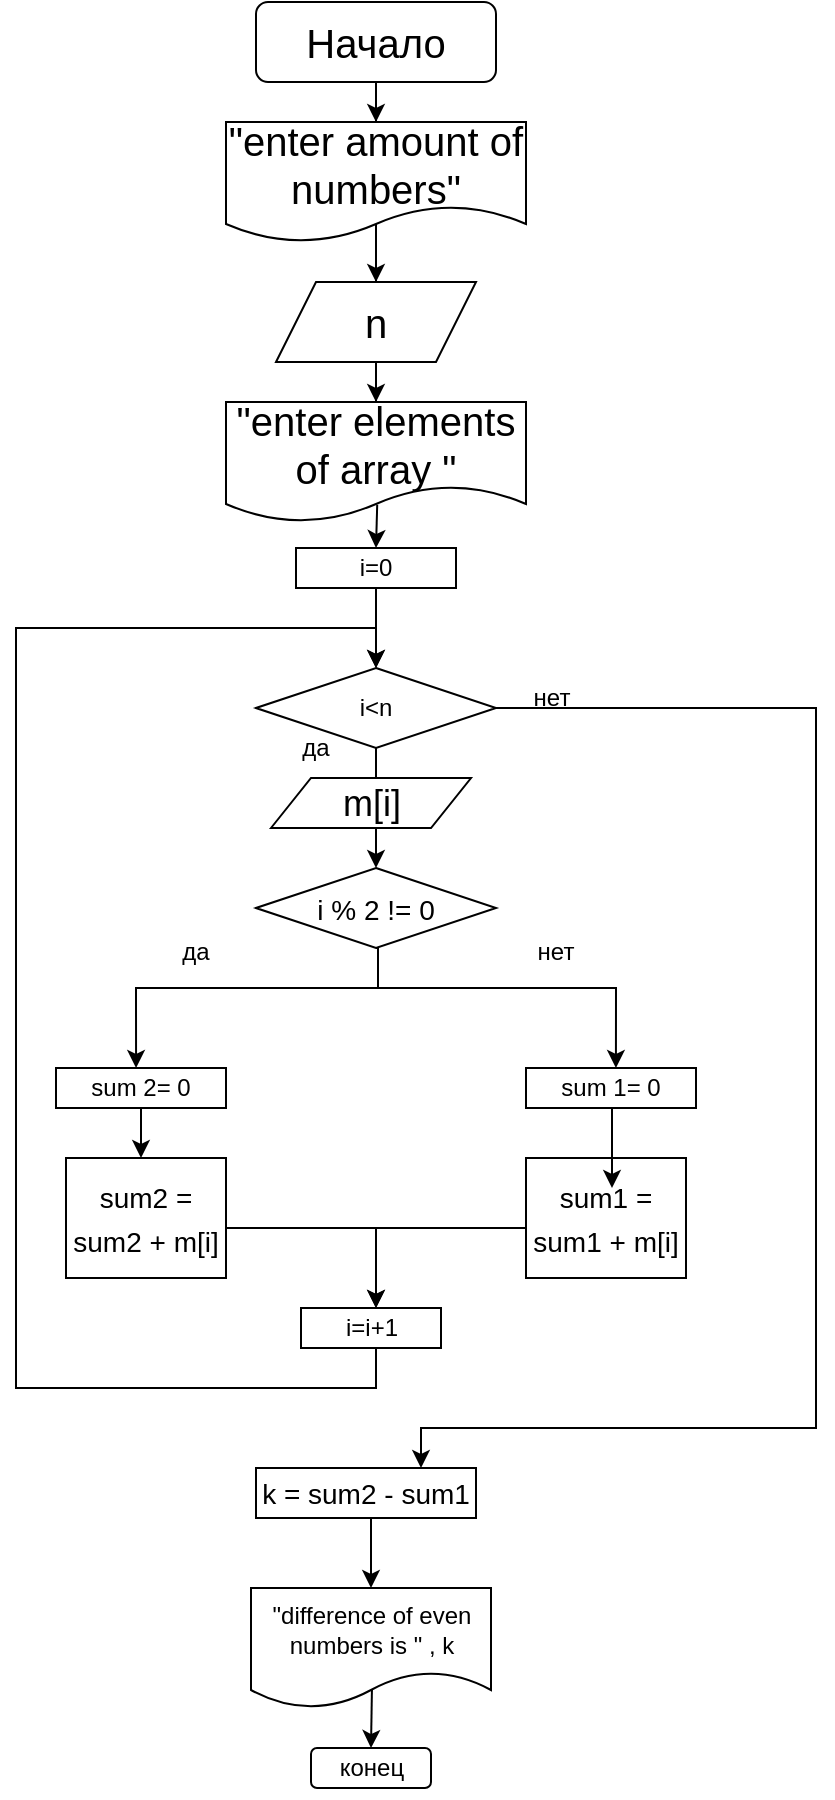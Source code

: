 <mxfile version="15.6.1" type="github"><diagram id="C5RBs43oDa-KdzZeNtuy" name="Page-1"><mxGraphModel dx="292" dy="574" grid="1" gridSize="20" guides="1" tooltips="1" connect="1" arrows="1" fold="1" page="1" pageScale="1" pageWidth="827" pageHeight="1169" math="0" shadow="0"><root><mxCell id="WIyWlLk6GJQsqaUBKTNV-0"/><mxCell id="WIyWlLk6GJQsqaUBKTNV-1" parent="WIyWlLk6GJQsqaUBKTNV-0"/><mxCell id="6rxGdcta7ztDB5Gd1GuF-130" value="" style="edgeStyle=orthogonalEdgeStyle;rounded=0;orthogonalLoop=1;jettySize=auto;html=1;" parent="WIyWlLk6GJQsqaUBKTNV-1" source="6rxGdcta7ztDB5Gd1GuF-131" target="6rxGdcta7ztDB5Gd1GuF-134" edge="1"><mxGeometry relative="1" as="geometry"/></mxCell><mxCell id="6rxGdcta7ztDB5Gd1GuF-131" value="i=0" style="whiteSpace=wrap;html=1;rounded=0;" parent="WIyWlLk6GJQsqaUBKTNV-1" vertex="1"><mxGeometry x="1260" y="280" width="80" height="20" as="geometry"/></mxCell><mxCell id="Hcy6HVX9xFuKbH1JVQTh-3" value="" style="edgeStyle=orthogonalEdgeStyle;rounded=0;orthogonalLoop=1;jettySize=auto;html=1;" parent="WIyWlLk6GJQsqaUBKTNV-1" source="6rxGdcta7ztDB5Gd1GuF-134" edge="1"><mxGeometry relative="1" as="geometry"><mxPoint x="1300" y="395" as="targetPoint"/></mxGeometry></mxCell><mxCell id="hYBSaN4shtBYQzPBx2wr-11" value="" style="edgeStyle=orthogonalEdgeStyle;rounded=0;orthogonalLoop=1;jettySize=auto;html=1;entryX=0.75;entryY=0;entryDx=0;entryDy=0;" edge="1" parent="WIyWlLk6GJQsqaUBKTNV-1" source="6rxGdcta7ztDB5Gd1GuF-134" target="Hcy6HVX9xFuKbH1JVQTh-15"><mxGeometry relative="1" as="geometry"><mxPoint x="1320" y="700" as="targetPoint"/><Array as="points"><mxPoint x="1520" y="360"/><mxPoint x="1520" y="720"/><mxPoint x="1322" y="720"/></Array></mxGeometry></mxCell><mxCell id="6rxGdcta7ztDB5Gd1GuF-134" value="i&amp;lt;n" style="rhombus;whiteSpace=wrap;html=1;rounded=0;" parent="WIyWlLk6GJQsqaUBKTNV-1" vertex="1"><mxGeometry x="1240" y="340" width="120" height="40" as="geometry"/></mxCell><mxCell id="Hcy6HVX9xFuKbH1JVQTh-11" value="" style="edgeStyle=orthogonalEdgeStyle;rounded=0;orthogonalLoop=1;jettySize=auto;html=1;" parent="WIyWlLk6GJQsqaUBKTNV-1" edge="1"><mxGeometry relative="1" as="geometry"><mxPoint x="1300" y="340" as="targetPoint"/><Array as="points"><mxPoint x="1300" y="700"/><mxPoint x="1120" y="700"/><mxPoint x="1120" y="320"/><mxPoint x="1300" y="320"/></Array><mxPoint x="1300" y="680" as="sourcePoint"/></mxGeometry></mxCell><mxCell id="6rxGdcta7ztDB5Gd1GuF-136" value="i=i+1" style="rounded=0;whiteSpace=wrap;html=1;" parent="WIyWlLk6GJQsqaUBKTNV-1" vertex="1"><mxGeometry x="1262.5" y="660" width="70" height="20" as="geometry"/></mxCell><mxCell id="6rxGdcta7ztDB5Gd1GuF-138" value="да" style="text;html=1;strokeColor=none;fillColor=none;align=center;verticalAlign=middle;whiteSpace=wrap;rounded=0;" parent="WIyWlLk6GJQsqaUBKTNV-1" vertex="1"><mxGeometry x="1240" y="365" width="60" height="30" as="geometry"/></mxCell><mxCell id="6rxGdcta7ztDB5Gd1GuF-139" value="нет" style="text;html=1;strokeColor=none;fillColor=none;align=center;verticalAlign=middle;whiteSpace=wrap;rounded=0;" parent="WIyWlLk6GJQsqaUBKTNV-1" vertex="1"><mxGeometry x="1357.5" y="340" width="60" height="30" as="geometry"/></mxCell><mxCell id="6rxGdcta7ztDB5Gd1GuF-140" value="" style="edgeStyle=orthogonalEdgeStyle;rounded=0;orthogonalLoop=1;jettySize=auto;html=1;fontSize=14;exitX=0.505;exitY=0.823;exitDx=0;exitDy=0;exitPerimeter=0;startArrow=none;entryX=0.593;entryY=0.014;entryDx=0;entryDy=0;entryPerimeter=0;" parent="WIyWlLk6GJQsqaUBKTNV-1" source="6rxGdcta7ztDB5Gd1GuF-142" target="6rxGdcta7ztDB5Gd1GuF-142" edge="1"><mxGeometry relative="1" as="geometry"><mxPoint x="1300" y="887" as="targetPoint"/></mxGeometry></mxCell><mxCell id="Hcy6HVX9xFuKbH1JVQTh-17" value="" style="edgeStyle=orthogonalEdgeStyle;rounded=0;orthogonalLoop=1;jettySize=auto;html=1;exitX=0.504;exitY=0.833;exitDx=0;exitDy=0;exitPerimeter=0;entryX=0.5;entryY=0;entryDx=0;entryDy=0;" parent="WIyWlLk6GJQsqaUBKTNV-1" source="6rxGdcta7ztDB5Gd1GuF-141" target="6rxGdcta7ztDB5Gd1GuF-142" edge="1"><mxGeometry relative="1" as="geometry"><mxPoint x="1300" y="900" as="targetPoint"/></mxGeometry></mxCell><mxCell id="6rxGdcta7ztDB5Gd1GuF-141" value="&quot;difference of even numbers is&amp;nbsp;&quot; , k" style="shape=document;whiteSpace=wrap;html=1;boundedLbl=1;" parent="WIyWlLk6GJQsqaUBKTNV-1" vertex="1"><mxGeometry x="1237.5" y="800" width="120" height="60" as="geometry"/></mxCell><mxCell id="Hcy6HVX9xFuKbH1JVQTh-13" value="" style="edgeStyle=orthogonalEdgeStyle;rounded=0;orthogonalLoop=1;jettySize=auto;html=1;entryX=0.5;entryY=0;entryDx=0;entryDy=0;exitX=0.535;exitY=1;exitDx=0;exitDy=0;exitPerimeter=0;" parent="WIyWlLk6GJQsqaUBKTNV-1" source="hYBSaN4shtBYQzPBx2wr-6" target="Hcy6HVX9xFuKbH1JVQTh-6" edge="1"><mxGeometry relative="1" as="geometry"><mxPoint x="1300" y="440" as="sourcePoint"/></mxGeometry></mxCell><mxCell id="6rxGdcta7ztDB5Gd1GuF-146" value="" style="edgeStyle=orthogonalEdgeStyle;rounded=0;orthogonalLoop=1;jettySize=auto;html=1;fontSize=18;exitX=0.498;exitY=0.96;exitDx=0;exitDy=0;exitPerimeter=0;entryX=0.471;entryY=0;entryDx=0;entryDy=0;entryPerimeter=0;" parent="WIyWlLk6GJQsqaUBKTNV-1" target="hYBSaN4shtBYQzPBx2wr-2" edge="1" source="Hcy6HVX9xFuKbH1JVQTh-6"><mxGeometry relative="1" as="geometry"><Array as="points"><mxPoint x="1301" y="478"/><mxPoint x="1301" y="500"/><mxPoint x="1180" y="500"/></Array><mxPoint x="1300" y="500" as="sourcePoint"/><mxPoint x="1170" y="540" as="targetPoint"/></mxGeometry></mxCell><mxCell id="Hcy6HVX9xFuKbH1JVQTh-8" value="" style="edgeStyle=orthogonalEdgeStyle;rounded=0;orthogonalLoop=1;jettySize=auto;html=1;" parent="WIyWlLk6GJQsqaUBKTNV-1" source="6rxGdcta7ztDB5Gd1GuF-150" target="6rxGdcta7ztDB5Gd1GuF-136" edge="1"><mxGeometry relative="1" as="geometry"><mxPoint x="1300" y="585" as="targetPoint"/><Array as="points"><mxPoint x="1300" y="620"/></Array></mxGeometry></mxCell><mxCell id="6rxGdcta7ztDB5Gd1GuF-150" value="&lt;font style=&quot;font-size: 14px&quot;&gt;sum2 = sum2 + m[i]&lt;/font&gt;" style="whiteSpace=wrap;html=1;fontSize=18;" parent="WIyWlLk6GJQsqaUBKTNV-1" vertex="1"><mxGeometry x="1145" y="585" width="80" height="60" as="geometry"/></mxCell><mxCell id="Hcy6HVX9xFuKbH1JVQTh-12" value="" style="edgeStyle=orthogonalEdgeStyle;rounded=0;orthogonalLoop=1;jettySize=auto;html=1;" parent="WIyWlLk6GJQsqaUBKTNV-1" source="6rxGdcta7ztDB5Gd1GuF-152" edge="1"><mxGeometry relative="1" as="geometry"><mxPoint x="1300" y="660" as="targetPoint"/><Array as="points"><mxPoint x="1300" y="620"/></Array></mxGeometry></mxCell><mxCell id="6rxGdcta7ztDB5Gd1GuF-152" value="&lt;font style=&quot;font-size: 14px&quot;&gt;sum1 = sum1 + m[i]&lt;/font&gt;" style="whiteSpace=wrap;html=1;fontSize=18;" parent="WIyWlLk6GJQsqaUBKTNV-1" vertex="1"><mxGeometry x="1375" y="585" width="80" height="60" as="geometry"/></mxCell><mxCell id="6rxGdcta7ztDB5Gd1GuF-153" value="да" style="text;html=1;strokeColor=none;fillColor=none;align=center;verticalAlign=middle;whiteSpace=wrap;rounded=0;" parent="WIyWlLk6GJQsqaUBKTNV-1" vertex="1"><mxGeometry x="1180" y="467" width="60" height="30" as="geometry"/></mxCell><mxCell id="6rxGdcta7ztDB5Gd1GuF-154" value="нет" style="text;html=1;strokeColor=none;fillColor=none;align=center;verticalAlign=middle;whiteSpace=wrap;rounded=0;" parent="WIyWlLk6GJQsqaUBKTNV-1" vertex="1"><mxGeometry x="1360" y="467" width="60" height="30" as="geometry"/></mxCell><mxCell id="6rxGdcta7ztDB5Gd1GuF-155" value="" style="edgeStyle=orthogonalEdgeStyle;rounded=0;orthogonalLoop=1;jettySize=auto;html=1;fontSize=14;entryX=0.5;entryY=0;entryDx=0;entryDy=0;exitX=0.5;exitY=1;exitDx=0;exitDy=0;" parent="WIyWlLk6GJQsqaUBKTNV-1" source="Hcy6HVX9xFuKbH1JVQTh-15" target="6rxGdcta7ztDB5Gd1GuF-141" edge="1"><mxGeometry relative="1" as="geometry"><mxPoint x="1300" y="760" as="sourcePoint"/></mxGeometry></mxCell><mxCell id="6rxGdcta7ztDB5Gd1GuF-165" value="" style="edgeStyle=orthogonalEdgeStyle;rounded=0;orthogonalLoop=1;jettySize=auto;html=1;fontSize=14;" parent="WIyWlLk6GJQsqaUBKTNV-1" source="6rxGdcta7ztDB5Gd1GuF-166" target="6rxGdcta7ztDB5Gd1GuF-171" edge="1"><mxGeometry relative="1" as="geometry"/></mxCell><mxCell id="6rxGdcta7ztDB5Gd1GuF-166" value="&lt;font style=&quot;font-size: 20px&quot;&gt;Начало&lt;/font&gt;" style="rounded=1;whiteSpace=wrap;html=1;fontSize=12;glass=0;strokeWidth=1;shadow=0;" parent="WIyWlLk6GJQsqaUBKTNV-1" vertex="1"><mxGeometry x="1240" y="7" width="120" height="40" as="geometry"/></mxCell><mxCell id="6rxGdcta7ztDB5Gd1GuF-167" value="" style="edgeStyle=orthogonalEdgeStyle;rounded=0;orthogonalLoop=1;jettySize=auto;html=1;exitX=0.504;exitY=0.857;exitDx=0;exitDy=0;exitPerimeter=0;" parent="WIyWlLk6GJQsqaUBKTNV-1" source="6rxGdcta7ztDB5Gd1GuF-172" edge="1"><mxGeometry relative="1" as="geometry"><mxPoint x="1300" y="247" as="sourcePoint"/><mxPoint x="1300" y="280" as="targetPoint"/></mxGeometry></mxCell><mxCell id="6rxGdcta7ztDB5Gd1GuF-168" value="" style="edgeStyle=orthogonalEdgeStyle;rounded=0;orthogonalLoop=1;jettySize=auto;html=1;fontSize=14;" parent="WIyWlLk6GJQsqaUBKTNV-1" source="6rxGdcta7ztDB5Gd1GuF-169" target="6rxGdcta7ztDB5Gd1GuF-172" edge="1"><mxGeometry relative="1" as="geometry"/></mxCell><mxCell id="6rxGdcta7ztDB5Gd1GuF-169" value="&lt;span style=&quot;font-size: 20px&quot;&gt;n&lt;/span&gt;" style="shape=parallelogram;perimeter=parallelogramPerimeter;whiteSpace=wrap;html=1;fixedSize=1;" parent="WIyWlLk6GJQsqaUBKTNV-1" vertex="1"><mxGeometry x="1250" y="147" width="100" height="40" as="geometry"/></mxCell><mxCell id="6rxGdcta7ztDB5Gd1GuF-170" value="" style="edgeStyle=orthogonalEdgeStyle;rounded=0;orthogonalLoop=1;jettySize=auto;html=1;exitX=0.5;exitY=0.667;exitDx=0;exitDy=0;exitPerimeter=0;" parent="WIyWlLk6GJQsqaUBKTNV-1" source="6rxGdcta7ztDB5Gd1GuF-171" target="6rxGdcta7ztDB5Gd1GuF-169" edge="1"><mxGeometry relative="1" as="geometry"/></mxCell><mxCell id="6rxGdcta7ztDB5Gd1GuF-171" value="&lt;font style=&quot;font-size: 20px&quot;&gt;&quot;enter amount of numbers&quot;&lt;/font&gt;" style="shape=document;whiteSpace=wrap;html=1;boundedLbl=1;" parent="WIyWlLk6GJQsqaUBKTNV-1" vertex="1"><mxGeometry x="1225" y="67" width="150" height="60" as="geometry"/></mxCell><mxCell id="6rxGdcta7ztDB5Gd1GuF-172" value="&lt;font style=&quot;font-size: 20px&quot;&gt;&quot;enter elements of array &quot;&lt;/font&gt;" style="shape=document;whiteSpace=wrap;html=1;boundedLbl=1;" parent="WIyWlLk6GJQsqaUBKTNV-1" vertex="1"><mxGeometry x="1225" y="207" width="150" height="60" as="geometry"/></mxCell><mxCell id="Hcy6HVX9xFuKbH1JVQTh-6" value="&lt;font style=&quot;font-size: 14px&quot;&gt;i % 2 != 0&lt;/font&gt;" style="rhombus;whiteSpace=wrap;html=1;fontSize=18;" parent="WIyWlLk6GJQsqaUBKTNV-1" vertex="1"><mxGeometry x="1240" y="440" width="120" height="40" as="geometry"/></mxCell><mxCell id="Hcy6HVX9xFuKbH1JVQTh-15" value="k = sum2 - sum1" style="rounded=0;whiteSpace=wrap;html=1;fontSize=14;" parent="WIyWlLk6GJQsqaUBKTNV-1" vertex="1"><mxGeometry x="1240" y="740" width="110" height="25" as="geometry"/></mxCell><mxCell id="6rxGdcta7ztDB5Gd1GuF-142" value="конец" style="rounded=1;whiteSpace=wrap;html=1;" parent="WIyWlLk6GJQsqaUBKTNV-1" vertex="1"><mxGeometry x="1267.5" y="880" width="60" height="20" as="geometry"/></mxCell><mxCell id="hYBSaN4shtBYQzPBx2wr-4" value="" style="edgeStyle=orthogonalEdgeStyle;rounded=0;orthogonalLoop=1;jettySize=auto;html=1;" edge="1" parent="WIyWlLk6GJQsqaUBKTNV-1" source="hYBSaN4shtBYQzPBx2wr-1"><mxGeometry relative="1" as="geometry"><mxPoint x="1418" y="600" as="targetPoint"/><Array as="points"><mxPoint x="1418" y="600"/></Array></mxGeometry></mxCell><mxCell id="hYBSaN4shtBYQzPBx2wr-1" value="sum 1= 0" style="rounded=0;whiteSpace=wrap;html=1;" vertex="1" parent="WIyWlLk6GJQsqaUBKTNV-1"><mxGeometry x="1375" y="540" width="85" height="20" as="geometry"/></mxCell><mxCell id="hYBSaN4shtBYQzPBx2wr-3" value="" style="edgeStyle=orthogonalEdgeStyle;rounded=0;orthogonalLoop=1;jettySize=auto;html=1;" edge="1" parent="WIyWlLk6GJQsqaUBKTNV-1" source="hYBSaN4shtBYQzPBx2wr-2" target="6rxGdcta7ztDB5Gd1GuF-150"><mxGeometry relative="1" as="geometry"><Array as="points"><mxPoint x="1185" y="600"/><mxPoint x="1185" y="600"/></Array></mxGeometry></mxCell><mxCell id="hYBSaN4shtBYQzPBx2wr-2" value="sum 2= 0" style="rounded=0;whiteSpace=wrap;html=1;" vertex="1" parent="WIyWlLk6GJQsqaUBKTNV-1"><mxGeometry x="1140" y="540" width="85" height="20" as="geometry"/></mxCell><mxCell id="hYBSaN4shtBYQzPBx2wr-5" value="" style="edgeStyle=orthogonalEdgeStyle;rounded=0;orthogonalLoop=1;jettySize=auto;html=1;fontSize=18;exitX=0.5;exitY=1;exitDx=0;exitDy=0;entryX=0.529;entryY=0;entryDx=0;entryDy=0;entryPerimeter=0;" edge="1" parent="WIyWlLk6GJQsqaUBKTNV-1" source="Hcy6HVX9xFuKbH1JVQTh-6" target="hYBSaN4shtBYQzPBx2wr-1"><mxGeometry relative="1" as="geometry"><Array as="points"><mxPoint x="1301" y="480"/><mxPoint x="1301" y="500"/><mxPoint x="1420" y="500"/></Array><mxPoint x="1320.76" y="515.4" as="sourcePoint"/><mxPoint x="1440" y="540" as="targetPoint"/></mxGeometry></mxCell><mxCell id="hYBSaN4shtBYQzPBx2wr-6" value="&lt;span style=&quot;font-size: 18px&quot;&gt;m[i]&lt;/span&gt;" style="shape=parallelogram;perimeter=parallelogramPerimeter;whiteSpace=wrap;html=1;fixedSize=1;" vertex="1" parent="WIyWlLk6GJQsqaUBKTNV-1"><mxGeometry x="1247.5" y="395" width="100" height="25" as="geometry"/></mxCell></root></mxGraphModel></diagram></mxfile>